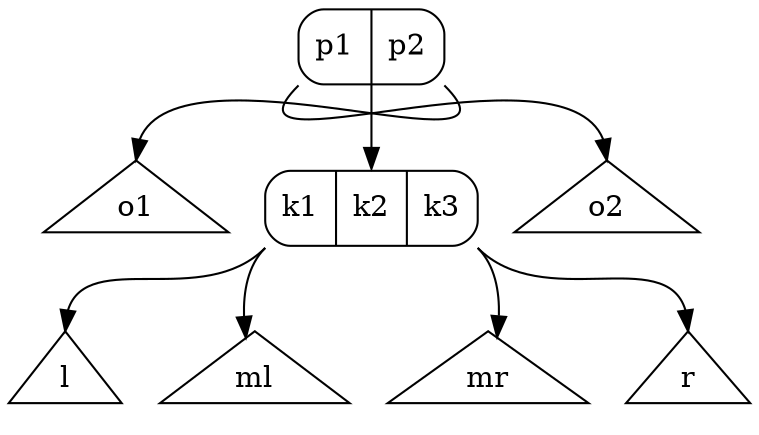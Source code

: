 digraph G {
    node [ ordering = out ];
    p [ shape = Mrecord, label = "<f1> p1|<f2> p2" ];
    "p":f1 -> o1 [tailport = se, headport = n ];
    p -> n  [headport = n ];
    "p":f2 -> o2 [tailport = sw, headport = n ];
    o1 [ shape = triangle ];
    o2 [ shape = triangle ];
    n [ shape = Mrecord, label = "<f1> k1|<f2> k2| <f3> k3" ];
    "n":f1 -> l  [ tailport = sw, headport = n ];
    "n":f2 -> ml [ tailport = sw ];
    "n":f2 -> mr [ tailport = se ];
    "n":f3 -> r  [ tailport = se, headport = n ];
    l  [ shape = triangle ];
    ml [ shape = triangle ];
    mr [ shape = triangle ];
    r  [ shape = triangle ];
}
